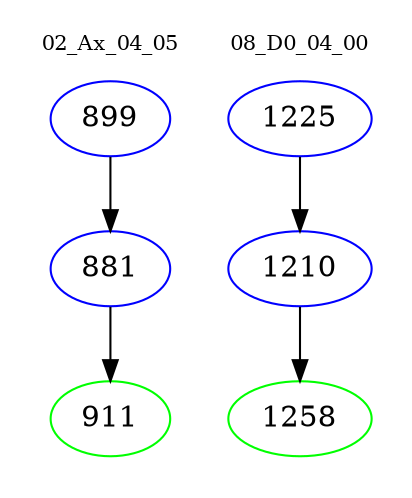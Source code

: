 digraph{
subgraph cluster_0 {
color = white
label = "02_Ax_04_05";
fontsize=10;
T0_899 [label="899", color="blue"]
T0_899 -> T0_881 [color="black"]
T0_881 [label="881", color="blue"]
T0_881 -> T0_911 [color="black"]
T0_911 [label="911", color="green"]
}
subgraph cluster_1 {
color = white
label = "08_D0_04_00";
fontsize=10;
T1_1225 [label="1225", color="blue"]
T1_1225 -> T1_1210 [color="black"]
T1_1210 [label="1210", color="blue"]
T1_1210 -> T1_1258 [color="black"]
T1_1258 [label="1258", color="green"]
}
}
